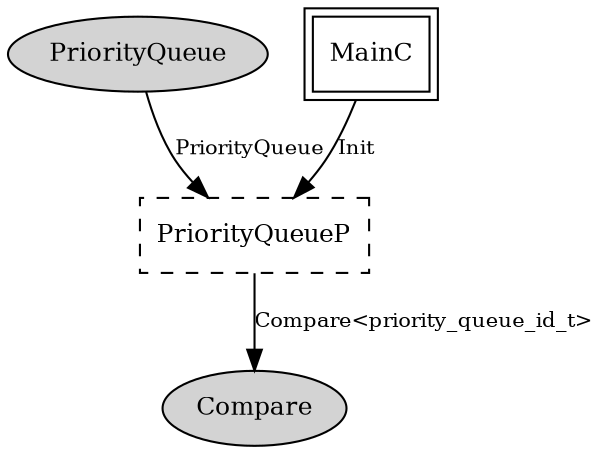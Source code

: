 digraph "PriorityQueueC" {
  n0x7dafd010 [shape=ellipse, style=filled, label="PriorityQueue", fontsize=12];
  "PriorityQueueC.PriorityQueueP" [fontsize=12, shape=box, style=dashed, label="PriorityQueueP", URL="PriorityQueueP.html"];
  "PriorityQueueC.PriorityQueueP" [fontsize=12, shape=box, style=dashed, label="PriorityQueueP", URL="PriorityQueueP.html"];
  n0x7daf2998 [shape=ellipse, style=filled, label="Compare", fontsize=12];
  "MainC" [fontsize=12, shape=box,peripheries=2, URL="tos.lib.tossim.MainC.html"];
  "PriorityQueueC.PriorityQueueP" [fontsize=12, shape=box, style=dashed, label="PriorityQueueP", URL="PriorityQueueP.html"];
  "n0x7dafd010" -> "PriorityQueueC.PriorityQueueP" [label="PriorityQueue", URL="../ihtml/PriorityQueue.html", fontsize=10];
  "PriorityQueueC.PriorityQueueP" -> "n0x7daf2998" [label="Compare<priority_queue_id_t>", URL="../ihtml/Compare.html", fontsize=10];
  "MainC" -> "PriorityQueueC.PriorityQueueP" [label="Init", URL="../ihtml/tos.interfaces.Init.html", fontsize=10];
}
